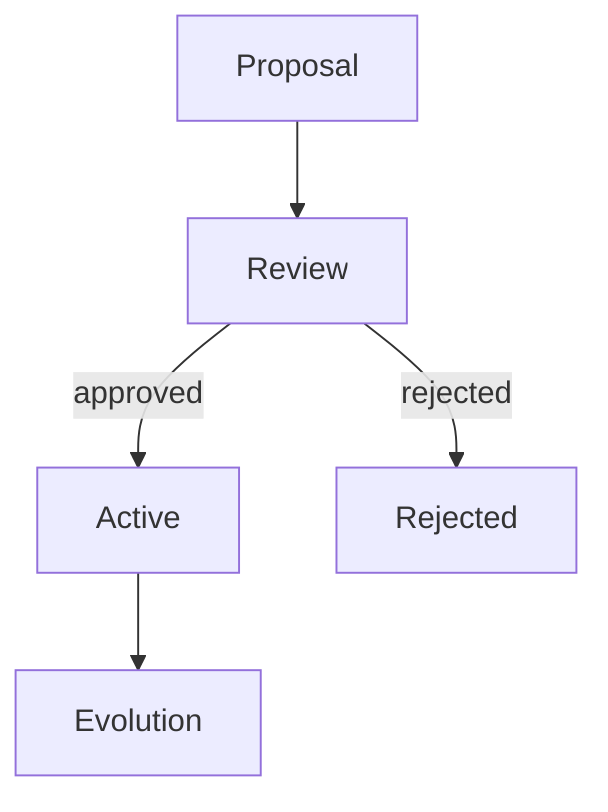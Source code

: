 flowchart TD
    P[Proposal] --> R[Review]
    R -->|approved| A[Active]
    R -->|rejected| X[Rejected]
    A --> E[Evolution]